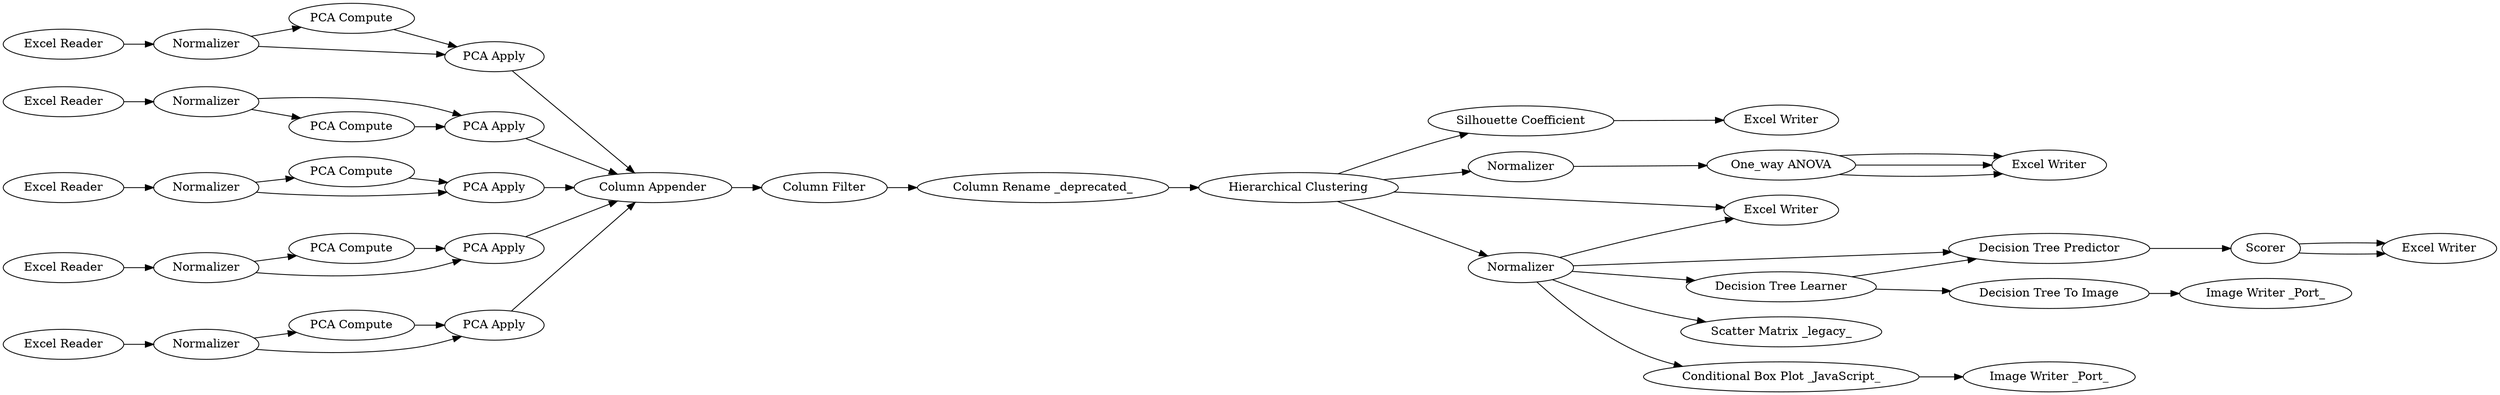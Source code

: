 digraph {
	1 [label="Excel Reader"]
	2 [label="PCA Compute"]
	3 [label="PCA Apply"]
	4 [label="Excel Reader"]
	5 [label="PCA Apply"]
	6 [label="PCA Compute"]
	7 [label="Excel Reader"]
	9 [label="PCA Compute"]
	10 [label=Normalizer]
	11 [label=Normalizer]
	12 [label=Normalizer]
	13 [label="PCA Apply"]
	14 [label="PCA Compute"]
	15 [label=Normalizer]
	16 [label="PCA Apply"]
	17 [label="Excel Reader"]
	18 [label="Hierarchical Clustering"]
	19 [label="Column Appender"]
	20 [label="Column Filter"]
	21 [label="Column Rename _deprecated_"]
	22 [label="Silhouette Coefficient"]
	23 [label="One_way ANOVA"]
	24 [label="Decision Tree Learner"]
	25 [label="Decision Tree Predictor"]
	26 [label=Scorer]
	27 [label=Normalizer]
	28 [label="Decision Tree To Image"]
	29 [label="Image Writer _Port_"]
	30 [label="Excel Writer"]
	33 [label="Scatter Matrix _legacy_"]
	34 [label="Excel Writer"]
	35 [label="Excel Writer"]
	37 [label=Normalizer]
	38 [label="Conditional Box Plot _JavaScript_"]
	39 [label="Image Writer _Port_"]
	40 [label="Excel Writer"]
	41 [label="PCA Compute"]
	42 [label=Normalizer]
	43 [label="PCA Apply"]
	44 [label="Excel Reader"]
	1 -> 10
	2 -> 3
	3 -> 19
	4 -> 11
	5 -> 19
	6 -> 5
	7 -> 12
	9 -> 13
	10 -> 2
	10 -> 3
	11 -> 6
	11 -> 5
	12 -> 13
	12 -> 9
	13 -> 19
	14 -> 16
	15 -> 14
	15 -> 16
	16 -> 19
	17 -> 15
	18 -> 22
	18 -> 27
	18 -> 30
	18 -> 37
	19 -> 20
	20 -> 21
	21 -> 18
	22 -> 40
	23 -> 35
	23 -> 35
	23 -> 35
	24 -> 25
	24 -> 28
	25 -> 26
	26 -> 34
	26 -> 34
	27 -> 23
	28 -> 29
	37 -> 38
	37 -> 33
	37 -> 30
	37 -> 25
	37 -> 24
	38 -> 39
	41 -> 43
	42 -> 43
	42 -> 41
	43 -> 19
	44 -> 42
	rankdir=LR
}

